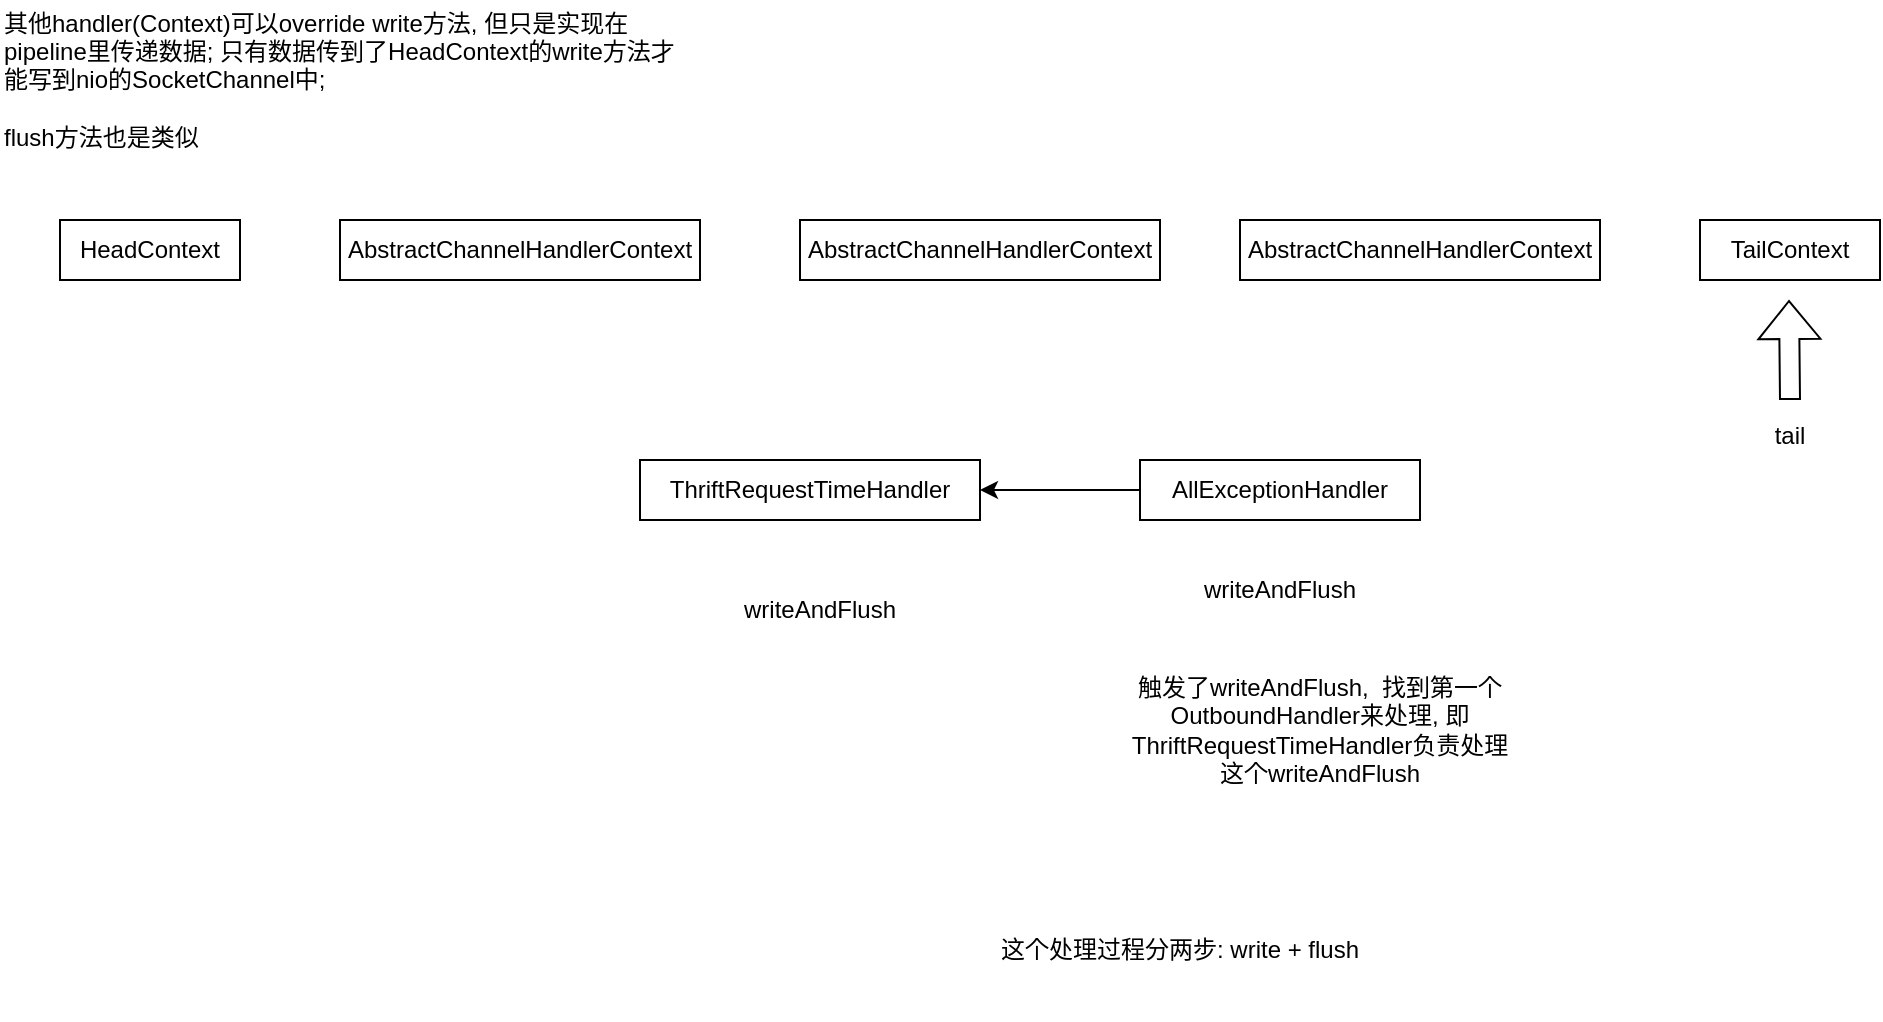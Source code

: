 <mxfile version="21.5.1" type="github">
  <diagram name="Page-1" id="of8g5er7r7XSGEPGMquY">
    <mxGraphModel dx="794" dy="456" grid="1" gridSize="10" guides="1" tooltips="1" connect="1" arrows="1" fold="1" page="1" pageScale="1" pageWidth="827" pageHeight="1169" math="0" shadow="0">
      <root>
        <mxCell id="0" />
        <mxCell id="1" parent="0" />
        <mxCell id="778Xzy9ah3qXj6_bfiE4-1" value="AbstractChannelHandlerContext" style="rounded=0;whiteSpace=wrap;html=1;" parent="1" vertex="1">
          <mxGeometry x="270" y="490" width="180" height="30" as="geometry" />
        </mxCell>
        <mxCell id="778Xzy9ah3qXj6_bfiE4-2" value="AbstractChannelHandlerContext" style="rounded=0;whiteSpace=wrap;html=1;" parent="1" vertex="1">
          <mxGeometry x="500" y="490" width="180" height="30" as="geometry" />
        </mxCell>
        <mxCell id="778Xzy9ah3qXj6_bfiE4-3" value="AbstractChannelHandlerContext" style="rounded=0;whiteSpace=wrap;html=1;" parent="1" vertex="1">
          <mxGeometry x="720" y="490" width="180" height="30" as="geometry" />
        </mxCell>
        <mxCell id="778Xzy9ah3qXj6_bfiE4-4" value="" style="shape=flexArrow;endArrow=classic;html=1;rounded=0;" parent="1" edge="1">
          <mxGeometry width="50" height="50" relative="1" as="geometry">
            <mxPoint x="995" y="580" as="sourcePoint" />
            <mxPoint x="994.5" y="530" as="targetPoint" />
          </mxGeometry>
        </mxCell>
        <mxCell id="778Xzy9ah3qXj6_bfiE4-5" value="tail" style="text;html=1;strokeColor=none;fillColor=none;align=center;verticalAlign=middle;whiteSpace=wrap;rounded=0;" parent="1" vertex="1">
          <mxGeometry x="975" y="590" width="40" height="15" as="geometry" />
        </mxCell>
        <mxCell id="778Xzy9ah3qXj6_bfiE4-6" value="HeadContext" style="rounded=0;whiteSpace=wrap;html=1;" parent="1" vertex="1">
          <mxGeometry x="130" y="490" width="90" height="30" as="geometry" />
        </mxCell>
        <mxCell id="778Xzy9ah3qXj6_bfiE4-7" value="TailContext" style="rounded=0;whiteSpace=wrap;html=1;" parent="1" vertex="1">
          <mxGeometry x="950" y="490" width="90" height="30" as="geometry" />
        </mxCell>
        <mxCell id="Qh2oVAJPeimNvLxA-YBM-1" value="其他handler(Context)可以override write方法, 但只是实现在pipeline里传递数据; 只有数据传到了HeadContext的write方法才能写到nio的SocketChannel中;&amp;nbsp;&lt;br&gt;&lt;br&gt;flush方法也是类似" style="text;html=1;strokeColor=none;fillColor=none;align=left;verticalAlign=middle;whiteSpace=wrap;rounded=0;" vertex="1" parent="1">
          <mxGeometry x="100" y="380" width="340" height="80" as="geometry" />
        </mxCell>
        <mxCell id="Qh2oVAJPeimNvLxA-YBM-2" value="writeAndFlush" style="text;html=1;strokeColor=none;fillColor=none;align=center;verticalAlign=middle;whiteSpace=wrap;rounded=0;" vertex="1" parent="1">
          <mxGeometry x="690" y="660" width="100" height="30" as="geometry" />
        </mxCell>
        <mxCell id="Qh2oVAJPeimNvLxA-YBM-6" style="edgeStyle=orthogonalEdgeStyle;rounded=0;orthogonalLoop=1;jettySize=auto;html=1;" edge="1" parent="1" source="Qh2oVAJPeimNvLxA-YBM-3" target="Qh2oVAJPeimNvLxA-YBM-4">
          <mxGeometry relative="1" as="geometry" />
        </mxCell>
        <mxCell id="Qh2oVAJPeimNvLxA-YBM-3" value="AllExceptionHandler" style="rounded=0;whiteSpace=wrap;html=1;" vertex="1" parent="1">
          <mxGeometry x="670" y="610" width="140" height="30" as="geometry" />
        </mxCell>
        <mxCell id="Qh2oVAJPeimNvLxA-YBM-4" value="ThriftRequestTimeHandler" style="rounded=0;whiteSpace=wrap;html=1;" vertex="1" parent="1">
          <mxGeometry x="420" y="610" width="170" height="30" as="geometry" />
        </mxCell>
        <mxCell id="Qh2oVAJPeimNvLxA-YBM-7" value="触发了writeAndFlush,&amp;nbsp; 找到第一个OutboundHandler来处理, 即ThriftRequestTimeHandler负责处理这个writeAndFlush" style="text;html=1;strokeColor=none;fillColor=none;align=center;verticalAlign=middle;whiteSpace=wrap;rounded=0;" vertex="1" parent="1">
          <mxGeometry x="660" y="710" width="200" height="70" as="geometry" />
        </mxCell>
        <mxCell id="Qh2oVAJPeimNvLxA-YBM-8" value="writeAndFlush" style="text;html=1;strokeColor=none;fillColor=none;align=center;verticalAlign=middle;whiteSpace=wrap;rounded=0;" vertex="1" parent="1">
          <mxGeometry x="460" y="670" width="100" height="30" as="geometry" />
        </mxCell>
        <mxCell id="Qh2oVAJPeimNvLxA-YBM-9" value="这个处理过程分两步: write + flush" style="text;html=1;strokeColor=none;fillColor=none;align=center;verticalAlign=middle;whiteSpace=wrap;rounded=0;" vertex="1" parent="1">
          <mxGeometry x="590" y="820" width="200" height="70" as="geometry" />
        </mxCell>
      </root>
    </mxGraphModel>
  </diagram>
</mxfile>
